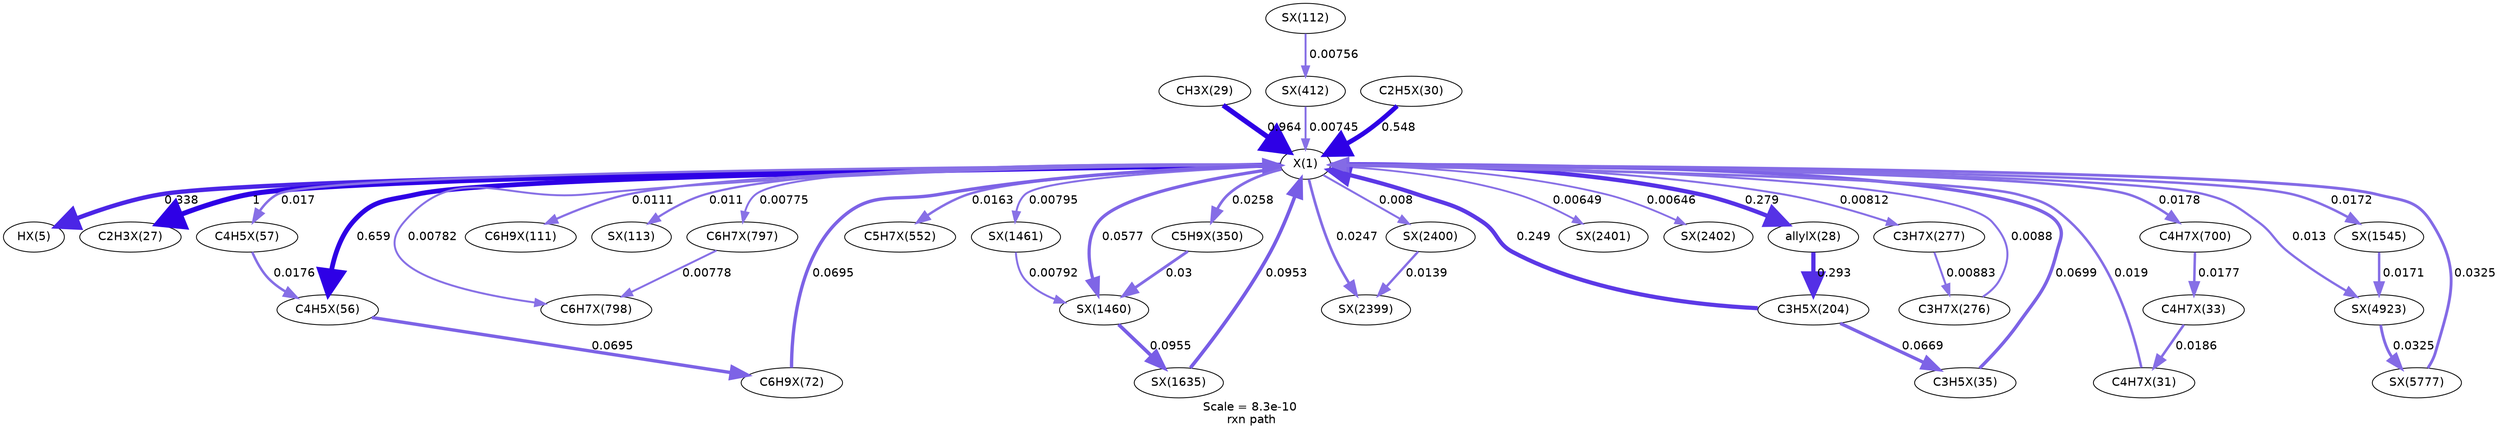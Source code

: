 digraph reaction_paths {
center=1;
s66 -> s67[fontname="Helvetica", style="setlinewidth(5.18)", arrowsize=2.59, color="0.7, 0.838, 0.9"
, label=" 0.338"];
s66 -> s68[fontname="Helvetica", style="setlinewidth(6)", arrowsize=3, color="0.7, 1.5, 0.9"
, label=" 1"];
s66 -> s84[fontname="Helvetica", style="setlinewidth(5.69)", arrowsize=2.84, color="0.7, 1.16, 0.9"
, label=" 0.659"];
s66 -> s85[fontname="Helvetica", style="setlinewidth(2.92)", arrowsize=1.46, color="0.7, 0.517, 0.9"
, label=" 0.017"];
s88 -> s66[fontname="Helvetica", style="setlinewidth(3.99)", arrowsize=1.99, color="0.7, 0.569, 0.9"
, label=" 0.0695"];
s66 -> s69[fontname="Helvetica", style="setlinewidth(5.04)", arrowsize=2.52, color="0.7, 0.779, 0.9"
, label=" 0.279"];
s105 -> s66[fontname="Helvetica", style="setlinewidth(4.95)", arrowsize=2.47, color="0.7, 0.749, 0.9"
, label=" 0.249"];
s76 -> s66[fontname="Helvetica", style="setlinewidth(3.99)", arrowsize=2, color="0.7, 0.57, 0.9"
, label=" 0.0699"];
s66 -> s98[fontname="Helvetica", style="setlinewidth(2.6)", arrowsize=1.3, color="0.7, 0.511, 0.9"
, label=" 0.0111"];
s70 -> s66[fontname="Helvetica", style="setlinewidth(5.97)", arrowsize=2.99, color="0.7, 1.46, 0.9"
, label=" 0.964"];
s66 -> s100[fontname="Helvetica", style="setlinewidth(2.59)", arrowsize=1.3, color="0.7, 0.511, 0.9"
, label=" 0.011"];
s120 -> s66[fontname="Helvetica", style="setlinewidth(2.3)", arrowsize=1.15, color="0.7, 0.507, 0.9"
, label=" 0.00745"];
s66 -> s137[fontname="Helvetica", style="setlinewidth(2.34)", arrowsize=1.17, color="0.7, 0.508, 0.9"
, label=" 0.00782"];
s66 -> s136[fontname="Helvetica", style="setlinewidth(2.33)", arrowsize=1.17, color="0.7, 0.508, 0.9"
, label=" 0.00775"];
s66 -> s125[fontname="Helvetica", style="setlinewidth(2.89)", arrowsize=1.45, color="0.7, 0.516, 0.9"
, label=" 0.0163"];
s71 -> s66[fontname="Helvetica", style="setlinewidth(5.55)", arrowsize=2.77, color="0.7, 1.05, 0.9"
, label=" 0.548"];
s66 -> s158[fontname="Helvetica", style="setlinewidth(3.85)", arrowsize=1.92, color="0.7, 0.558, 0.9"
, label=" 0.0577"];
s66 -> s118[fontname="Helvetica", style="setlinewidth(3.24)", arrowsize=1.62, color="0.7, 0.526, 0.9"
, label=" 0.0258"];
s66 -> s159[fontname="Helvetica", style="setlinewidth(2.35)", arrowsize=1.18, color="0.7, 0.508, 0.9"
, label=" 0.00795"];
s66 -> s110[fontname="Helvetica", style="setlinewidth(2.37)", arrowsize=1.18, color="0.7, 0.508, 0.9"
, label=" 0.00812"];
s164 -> s66[fontname="Helvetica", style="setlinewidth(4.23)", arrowsize=2.11, color="0.7, 0.595, 0.9"
, label=" 0.0953"];
s66 -> s133[fontname="Helvetica", style="setlinewidth(2.96)", arrowsize=1.48, color="0.7, 0.518, 0.9"
, label=" 0.0178"];
s72 -> s66[fontname="Helvetica", style="setlinewidth(3.01)", arrowsize=1.5, color="0.7, 0.519, 0.9"
, label=" 0.019"];
s66 -> s167[fontname="Helvetica", style="setlinewidth(3.21)", arrowsize=1.6, color="0.7, 0.525, 0.9"
, label=" 0.0247"];
s66 -> s168[fontname="Helvetica", style="setlinewidth(2.36)", arrowsize=1.18, color="0.7, 0.508, 0.9"
, label=" 0.008"];
s66 -> s169[fontname="Helvetica", style="setlinewidth(2.2)", arrowsize=1.1, color="0.7, 0.506, 0.9"
, label=" 0.00649"];
s66 -> s170[fontname="Helvetica", style="setlinewidth(2.19)", arrowsize=1.1, color="0.7, 0.506, 0.9"
, label=" 0.00646"];
s109 -> s66[fontname="Helvetica", style="setlinewidth(2.43)", arrowsize=1.21, color="0.7, 0.509, 0.9"
, label=" 0.0088"];
s66 -> s160[fontname="Helvetica", style="setlinewidth(2.93)", arrowsize=1.47, color="0.7, 0.517, 0.9"
, label=" 0.0172"];
s66 -> s227[fontname="Helvetica", style="setlinewidth(2.72)", arrowsize=1.36, color="0.7, 0.513, 0.9"
, label=" 0.013"];
s232 -> s66[fontname="Helvetica", style="setlinewidth(3.41)", arrowsize=1.71, color="0.7, 0.532, 0.9"
, label=" 0.0325"];
s85 -> s84[fontname="Helvetica", style="setlinewidth(2.95)", arrowsize=1.48, color="0.7, 0.518, 0.9"
, label=" 0.0176"];
s84 -> s88[fontname="Helvetica", style="setlinewidth(3.99)", arrowsize=1.99, color="0.7, 0.569, 0.9"
, label=" 0.0695"];
s69 -> s105[fontname="Helvetica", style="setlinewidth(5.07)", arrowsize=2.54, color="0.7, 0.793, 0.9"
, label=" 0.293"];
s105 -> s76[fontname="Helvetica", style="setlinewidth(3.96)", arrowsize=1.98, color="0.7, 0.567, 0.9"
, label=" 0.0669"];
s99 -> s120[fontname="Helvetica", style="setlinewidth(2.31)", arrowsize=1.16, color="0.7, 0.508, 0.9"
, label=" 0.00756"];
s136 -> s137[fontname="Helvetica", style="setlinewidth(2.33)", arrowsize=1.17, color="0.7, 0.508, 0.9"
, label=" 0.00778"];
s118 -> s158[fontname="Helvetica", style="setlinewidth(3.35)", arrowsize=1.68, color="0.7, 0.53, 0.9"
, label=" 0.03"];
s159 -> s158[fontname="Helvetica", style="setlinewidth(2.35)", arrowsize=1.17, color="0.7, 0.508, 0.9"
, label=" 0.00792"];
s158 -> s164[fontname="Helvetica", style="setlinewidth(4.23)", arrowsize=2.11, color="0.7, 0.595, 0.9"
, label=" 0.0955"];
s110 -> s109[fontname="Helvetica", style="setlinewidth(2.43)", arrowsize=1.21, color="0.7, 0.509, 0.9"
, label=" 0.00883"];
s133 -> s74[fontname="Helvetica", style="setlinewidth(2.96)", arrowsize=1.48, color="0.7, 0.518, 0.9"
, label=" 0.0177"];
s74 -> s72[fontname="Helvetica", style="setlinewidth(2.99)", arrowsize=1.5, color="0.7, 0.519, 0.9"
, label=" 0.0186"];
s168 -> s167[fontname="Helvetica", style="setlinewidth(2.77)", arrowsize=1.38, color="0.7, 0.514, 0.9"
, label=" 0.0139"];
s160 -> s227[fontname="Helvetica", style="setlinewidth(2.93)", arrowsize=1.46, color="0.7, 0.517, 0.9"
, label=" 0.0171"];
s227 -> s232[fontname="Helvetica", style="setlinewidth(3.41)", arrowsize=1.71, color="0.7, 0.533, 0.9"
, label=" 0.0325"];
s66 [ fontname="Helvetica", label="X(1)"];
s67 [ fontname="Helvetica", label="HX(5)"];
s68 [ fontname="Helvetica", label="C2H3X(27)"];
s69 [ fontname="Helvetica", label="allylX(28)"];
s70 [ fontname="Helvetica", label="CH3X(29)"];
s71 [ fontname="Helvetica", label="C2H5X(30)"];
s72 [ fontname="Helvetica", label="C4H7X(31)"];
s74 [ fontname="Helvetica", label="C4H7X(33)"];
s76 [ fontname="Helvetica", label="C3H5X(35)"];
s84 [ fontname="Helvetica", label="C4H5X(56)"];
s85 [ fontname="Helvetica", label="C4H5X(57)"];
s88 [ fontname="Helvetica", label="C6H9X(72)"];
s98 [ fontname="Helvetica", label="C6H9X(111)"];
s99 [ fontname="Helvetica", label="SX(112)"];
s100 [ fontname="Helvetica", label="SX(113)"];
s105 [ fontname="Helvetica", label="C3H5X(204)"];
s109 [ fontname="Helvetica", label="C3H7X(276)"];
s110 [ fontname="Helvetica", label="C3H7X(277)"];
s118 [ fontname="Helvetica", label="C5H9X(350)"];
s120 [ fontname="Helvetica", label="SX(412)"];
s125 [ fontname="Helvetica", label="C5H7X(552)"];
s133 [ fontname="Helvetica", label="C4H7X(700)"];
s136 [ fontname="Helvetica", label="C6H7X(797)"];
s137 [ fontname="Helvetica", label="C6H7X(798)"];
s158 [ fontname="Helvetica", label="SX(1460)"];
s159 [ fontname="Helvetica", label="SX(1461)"];
s160 [ fontname="Helvetica", label="SX(1545)"];
s164 [ fontname="Helvetica", label="SX(1635)"];
s167 [ fontname="Helvetica", label="SX(2399)"];
s168 [ fontname="Helvetica", label="SX(2400)"];
s169 [ fontname="Helvetica", label="SX(2401)"];
s170 [ fontname="Helvetica", label="SX(2402)"];
s227 [ fontname="Helvetica", label="SX(4923)"];
s232 [ fontname="Helvetica", label="SX(5777)"];
 label = "Scale = 8.3e-10\l rxn path";
 fontname = "Helvetica";
}
